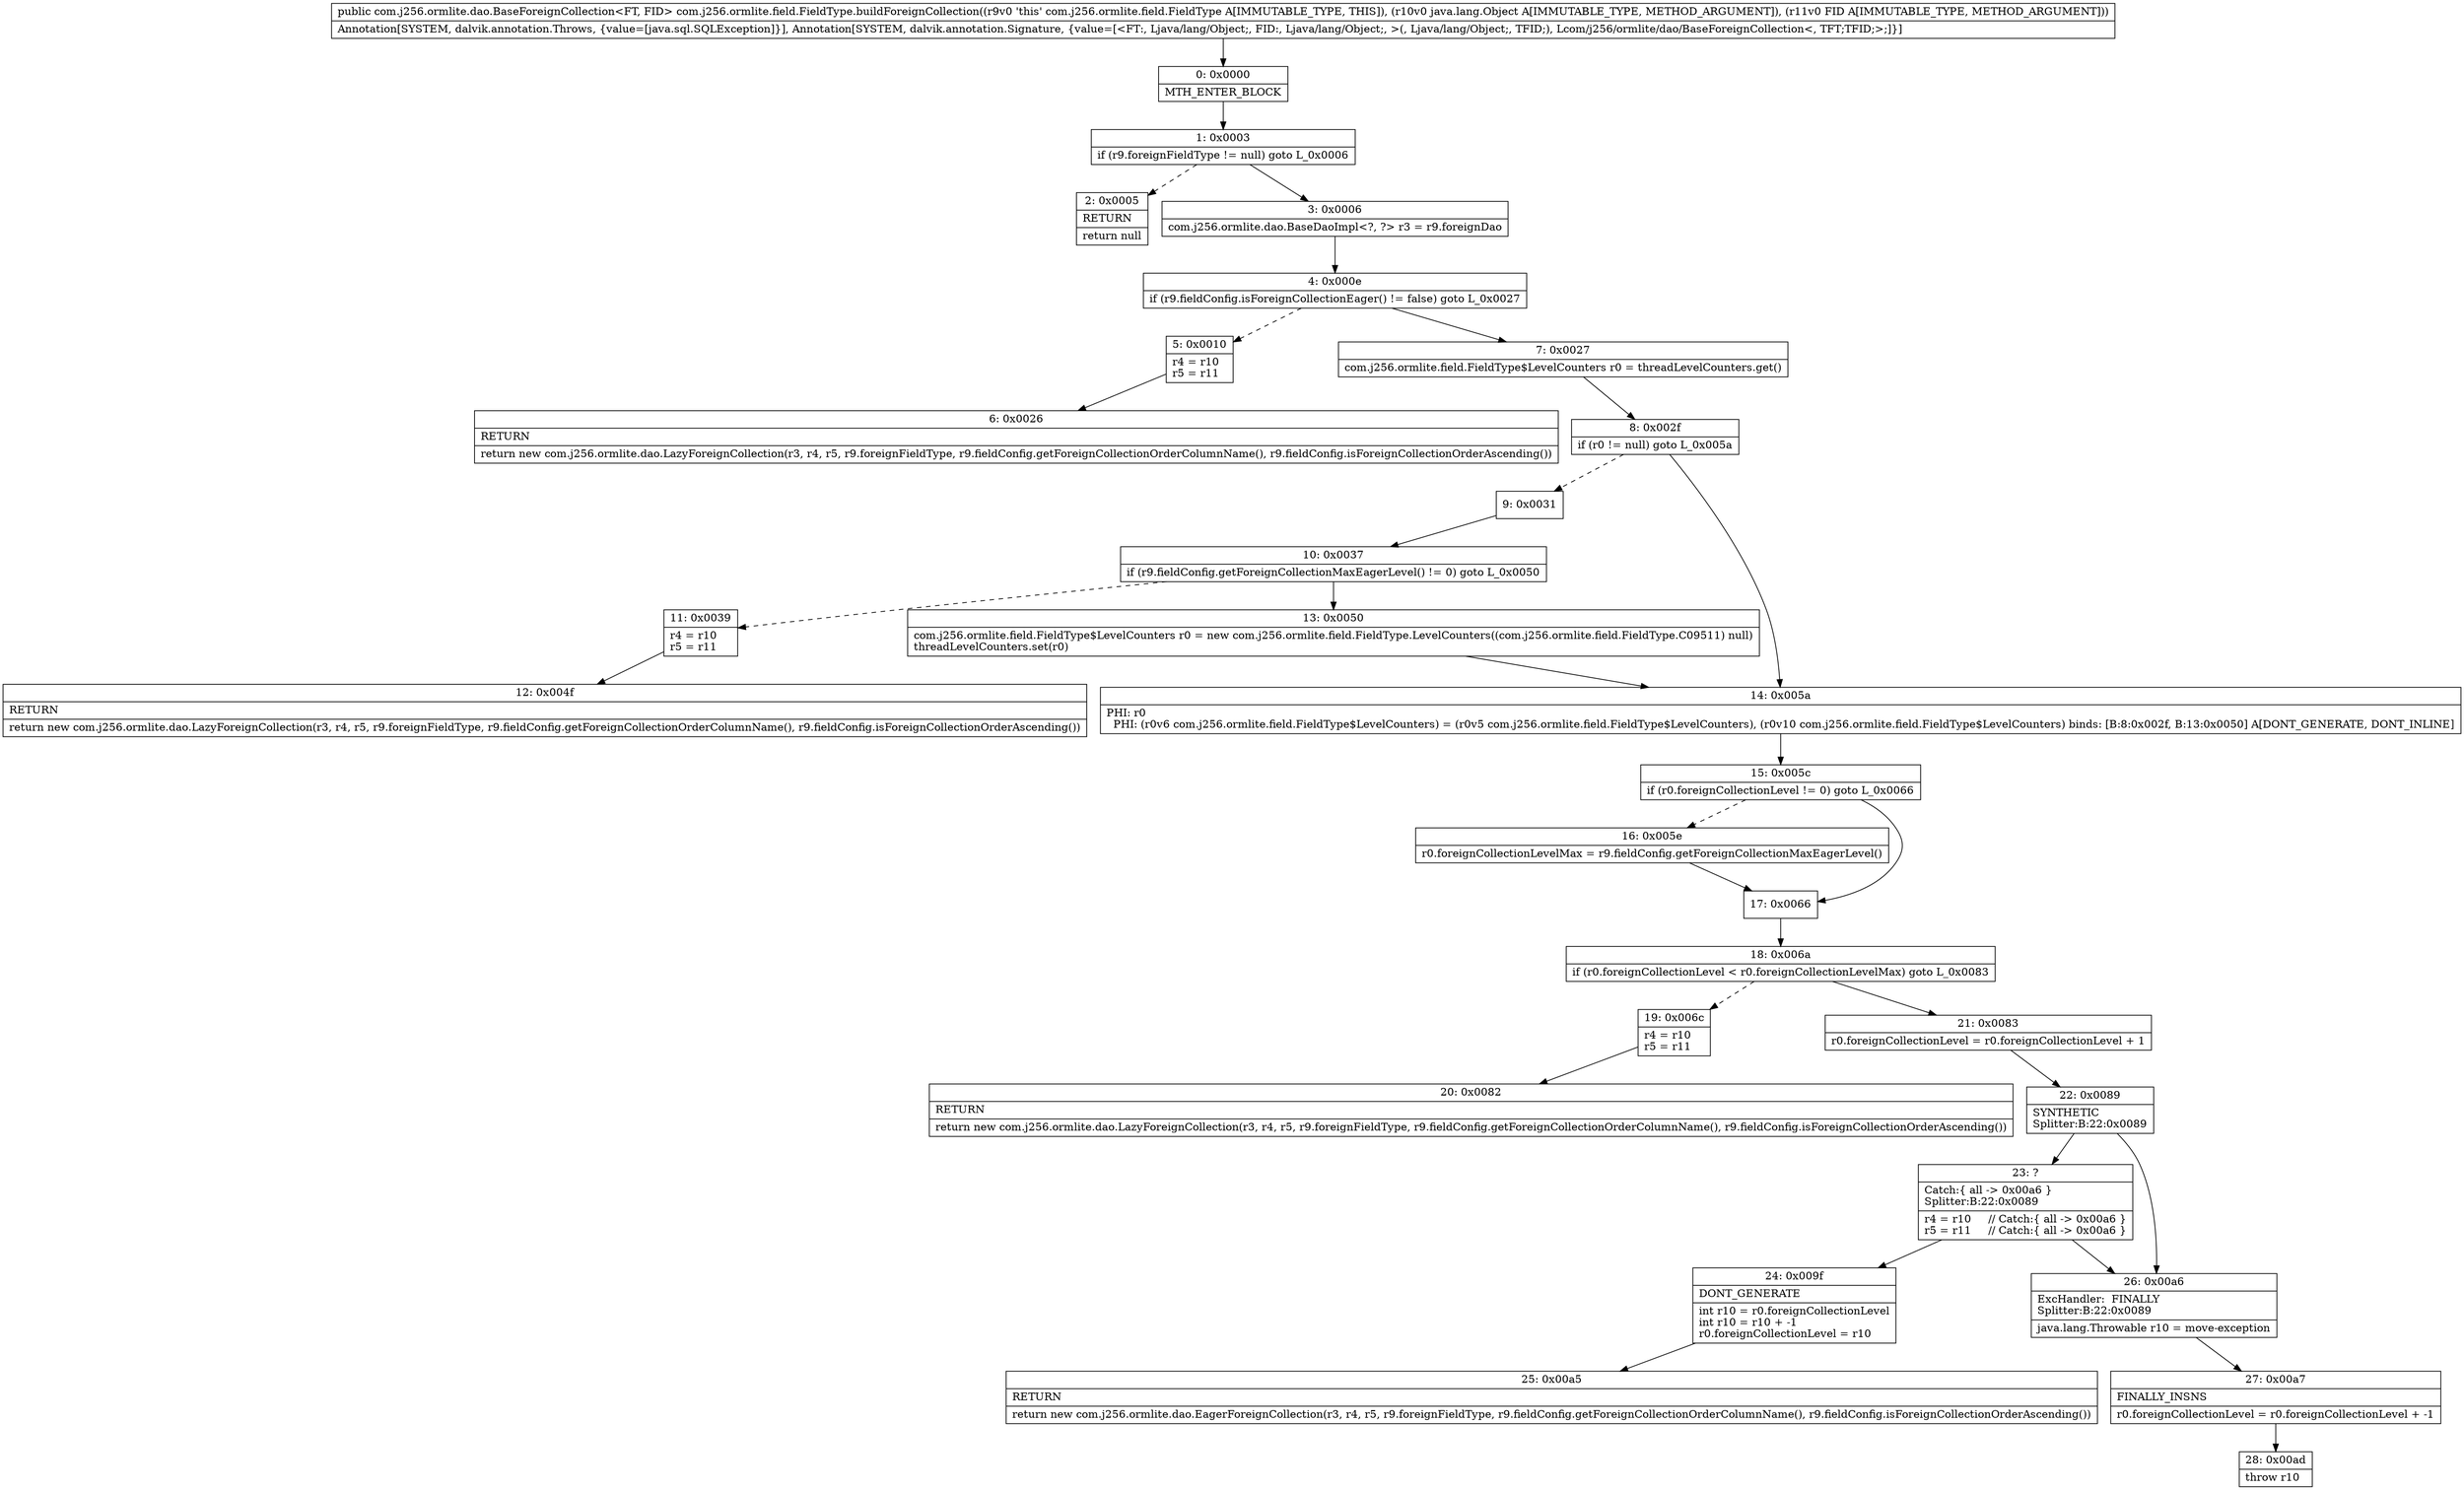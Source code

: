 digraph "CFG forcom.j256.ormlite.field.FieldType.buildForeignCollection(Ljava\/lang\/Object;Ljava\/lang\/Object;)Lcom\/j256\/ormlite\/dao\/BaseForeignCollection;" {
Node_0 [shape=record,label="{0\:\ 0x0000|MTH_ENTER_BLOCK\l}"];
Node_1 [shape=record,label="{1\:\ 0x0003|if (r9.foreignFieldType != null) goto L_0x0006\l}"];
Node_2 [shape=record,label="{2\:\ 0x0005|RETURN\l|return null\l}"];
Node_3 [shape=record,label="{3\:\ 0x0006|com.j256.ormlite.dao.BaseDaoImpl\<?, ?\> r3 = r9.foreignDao\l}"];
Node_4 [shape=record,label="{4\:\ 0x000e|if (r9.fieldConfig.isForeignCollectionEager() != false) goto L_0x0027\l}"];
Node_5 [shape=record,label="{5\:\ 0x0010|r4 = r10\lr5 = r11\l}"];
Node_6 [shape=record,label="{6\:\ 0x0026|RETURN\l|return new com.j256.ormlite.dao.LazyForeignCollection(r3, r4, r5, r9.foreignFieldType, r9.fieldConfig.getForeignCollectionOrderColumnName(), r9.fieldConfig.isForeignCollectionOrderAscending())\l}"];
Node_7 [shape=record,label="{7\:\ 0x0027|com.j256.ormlite.field.FieldType$LevelCounters r0 = threadLevelCounters.get()\l}"];
Node_8 [shape=record,label="{8\:\ 0x002f|if (r0 != null) goto L_0x005a\l}"];
Node_9 [shape=record,label="{9\:\ 0x0031}"];
Node_10 [shape=record,label="{10\:\ 0x0037|if (r9.fieldConfig.getForeignCollectionMaxEagerLevel() != 0) goto L_0x0050\l}"];
Node_11 [shape=record,label="{11\:\ 0x0039|r4 = r10\lr5 = r11\l}"];
Node_12 [shape=record,label="{12\:\ 0x004f|RETURN\l|return new com.j256.ormlite.dao.LazyForeignCollection(r3, r4, r5, r9.foreignFieldType, r9.fieldConfig.getForeignCollectionOrderColumnName(), r9.fieldConfig.isForeignCollectionOrderAscending())\l}"];
Node_13 [shape=record,label="{13\:\ 0x0050|com.j256.ormlite.field.FieldType$LevelCounters r0 = new com.j256.ormlite.field.FieldType.LevelCounters((com.j256.ormlite.field.FieldType.C09511) null)\lthreadLevelCounters.set(r0)\l}"];
Node_14 [shape=record,label="{14\:\ 0x005a|PHI: r0 \l  PHI: (r0v6 com.j256.ormlite.field.FieldType$LevelCounters) = (r0v5 com.j256.ormlite.field.FieldType$LevelCounters), (r0v10 com.j256.ormlite.field.FieldType$LevelCounters) binds: [B:8:0x002f, B:13:0x0050] A[DONT_GENERATE, DONT_INLINE]\l}"];
Node_15 [shape=record,label="{15\:\ 0x005c|if (r0.foreignCollectionLevel != 0) goto L_0x0066\l}"];
Node_16 [shape=record,label="{16\:\ 0x005e|r0.foreignCollectionLevelMax = r9.fieldConfig.getForeignCollectionMaxEagerLevel()\l}"];
Node_17 [shape=record,label="{17\:\ 0x0066}"];
Node_18 [shape=record,label="{18\:\ 0x006a|if (r0.foreignCollectionLevel \< r0.foreignCollectionLevelMax) goto L_0x0083\l}"];
Node_19 [shape=record,label="{19\:\ 0x006c|r4 = r10\lr5 = r11\l}"];
Node_20 [shape=record,label="{20\:\ 0x0082|RETURN\l|return new com.j256.ormlite.dao.LazyForeignCollection(r3, r4, r5, r9.foreignFieldType, r9.fieldConfig.getForeignCollectionOrderColumnName(), r9.fieldConfig.isForeignCollectionOrderAscending())\l}"];
Node_21 [shape=record,label="{21\:\ 0x0083|r0.foreignCollectionLevel = r0.foreignCollectionLevel + 1\l}"];
Node_22 [shape=record,label="{22\:\ 0x0089|SYNTHETIC\lSplitter:B:22:0x0089\l}"];
Node_23 [shape=record,label="{23\:\ ?|Catch:\{ all \-\> 0x00a6 \}\lSplitter:B:22:0x0089\l|r4 = r10     \/\/ Catch:\{ all \-\> 0x00a6 \}\lr5 = r11     \/\/ Catch:\{ all \-\> 0x00a6 \}\l}"];
Node_24 [shape=record,label="{24\:\ 0x009f|DONT_GENERATE\l|int r10 = r0.foreignCollectionLevel\lint r10 = r10 + \-1\lr0.foreignCollectionLevel = r10\l}"];
Node_25 [shape=record,label="{25\:\ 0x00a5|RETURN\l|return new com.j256.ormlite.dao.EagerForeignCollection(r3, r4, r5, r9.foreignFieldType, r9.fieldConfig.getForeignCollectionOrderColumnName(), r9.fieldConfig.isForeignCollectionOrderAscending())\l}"];
Node_26 [shape=record,label="{26\:\ 0x00a6|ExcHandler:  FINALLY\lSplitter:B:22:0x0089\l|java.lang.Throwable r10 = move\-exception\l}"];
Node_27 [shape=record,label="{27\:\ 0x00a7|FINALLY_INSNS\l|r0.foreignCollectionLevel = r0.foreignCollectionLevel + \-1\l}"];
Node_28 [shape=record,label="{28\:\ 0x00ad|throw r10\l}"];
MethodNode[shape=record,label="{public com.j256.ormlite.dao.BaseForeignCollection\<FT, FID\> com.j256.ormlite.field.FieldType.buildForeignCollection((r9v0 'this' com.j256.ormlite.field.FieldType A[IMMUTABLE_TYPE, THIS]), (r10v0 java.lang.Object A[IMMUTABLE_TYPE, METHOD_ARGUMENT]), (r11v0 FID A[IMMUTABLE_TYPE, METHOD_ARGUMENT]))  | Annotation[SYSTEM, dalvik.annotation.Throws, \{value=[java.sql.SQLException]\}], Annotation[SYSTEM, dalvik.annotation.Signature, \{value=[\<FT:, Ljava\/lang\/Object;, FID:, Ljava\/lang\/Object;, \>(, Ljava\/lang\/Object;, TFID;), Lcom\/j256\/ormlite\/dao\/BaseForeignCollection\<, TFT;TFID;\>;]\}]\l}"];
MethodNode -> Node_0;
Node_0 -> Node_1;
Node_1 -> Node_2[style=dashed];
Node_1 -> Node_3;
Node_3 -> Node_4;
Node_4 -> Node_5[style=dashed];
Node_4 -> Node_7;
Node_5 -> Node_6;
Node_7 -> Node_8;
Node_8 -> Node_9[style=dashed];
Node_8 -> Node_14;
Node_9 -> Node_10;
Node_10 -> Node_11[style=dashed];
Node_10 -> Node_13;
Node_11 -> Node_12;
Node_13 -> Node_14;
Node_14 -> Node_15;
Node_15 -> Node_16[style=dashed];
Node_15 -> Node_17;
Node_16 -> Node_17;
Node_17 -> Node_18;
Node_18 -> Node_19[style=dashed];
Node_18 -> Node_21;
Node_19 -> Node_20;
Node_21 -> Node_22;
Node_22 -> Node_23;
Node_22 -> Node_26;
Node_23 -> Node_24;
Node_23 -> Node_26;
Node_24 -> Node_25;
Node_26 -> Node_27;
Node_27 -> Node_28;
}

